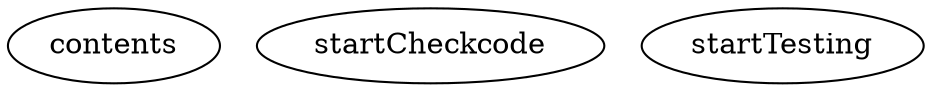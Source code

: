 /* Created by mdot for Matlab */
digraph m2html {

  contents [URL="contents.html"];
  startCheckcode [URL="startCheckcode.html"];
  startTesting [URL="startTesting.html"];
}